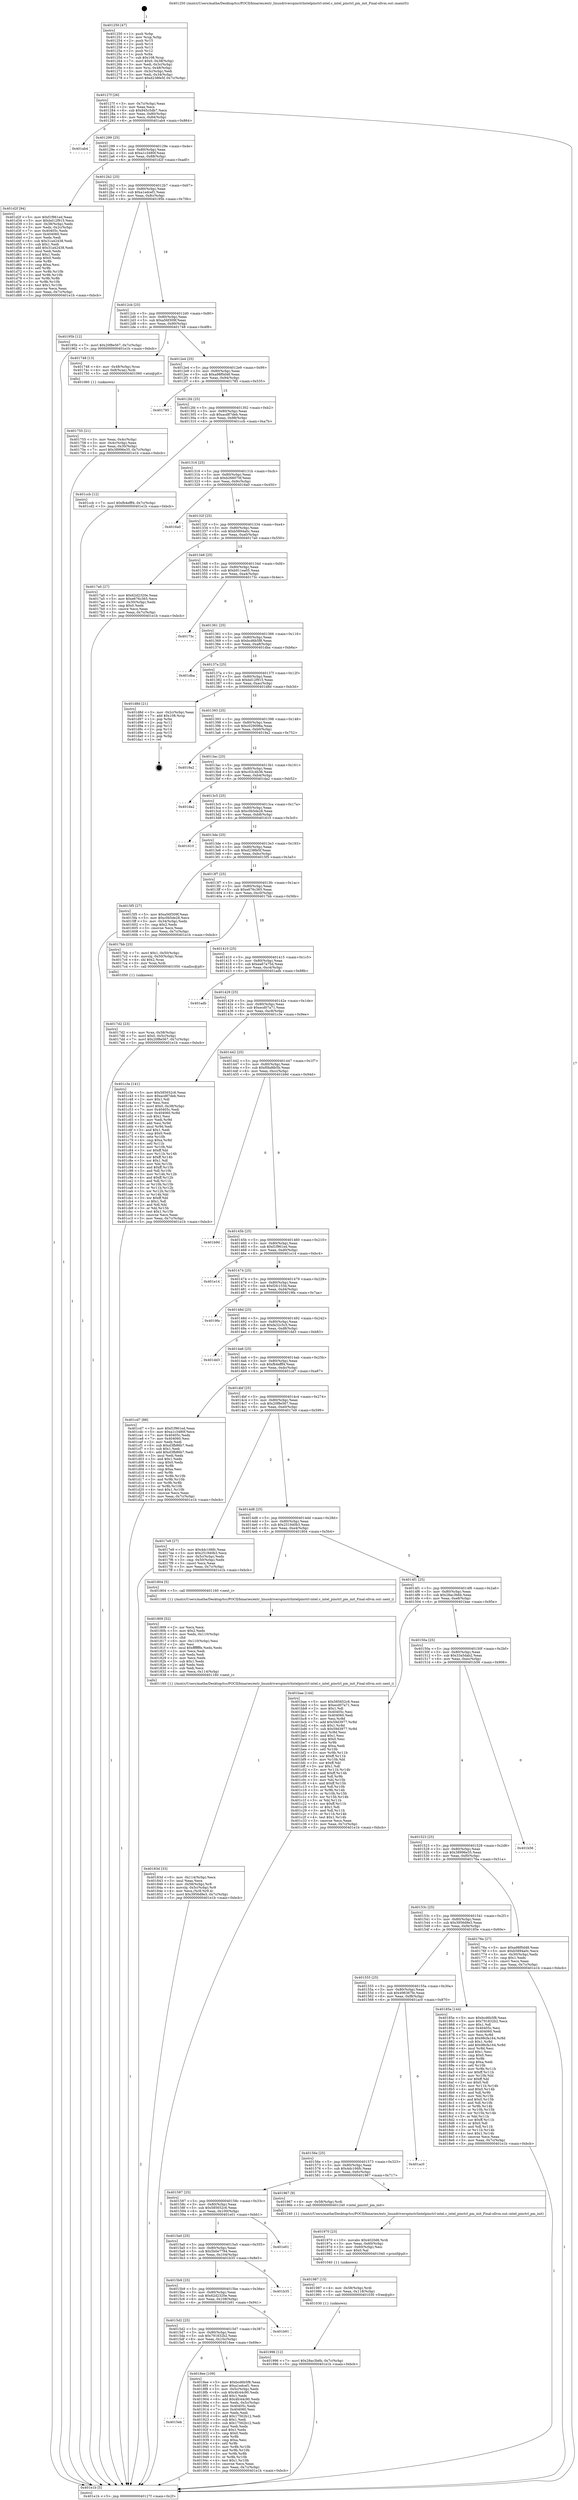digraph "0x401250" {
  label = "0x401250 (/mnt/c/Users/mathe/Desktop/tcc/POCII/binaries/extr_linuxdriverspinctrlintelpinctrl-intel.c_intel_pinctrl_pm_init_Final-ollvm.out::main(0))"
  labelloc = "t"
  node[shape=record]

  Entry [label="",width=0.3,height=0.3,shape=circle,fillcolor=black,style=filled]
  "0x40127f" [label="{
     0x40127f [26]\l
     | [instrs]\l
     &nbsp;&nbsp;0x40127f \<+3\>: mov -0x7c(%rbp),%eax\l
     &nbsp;&nbsp;0x401282 \<+2\>: mov %eax,%ecx\l
     &nbsp;&nbsp;0x401284 \<+6\>: sub $0x945c5db7,%ecx\l
     &nbsp;&nbsp;0x40128a \<+3\>: mov %eax,-0x80(%rbp)\l
     &nbsp;&nbsp;0x40128d \<+6\>: mov %ecx,-0x84(%rbp)\l
     &nbsp;&nbsp;0x401293 \<+6\>: je 0000000000401ab4 \<main+0x864\>\l
  }"]
  "0x401ab4" [label="{
     0x401ab4\l
  }", style=dashed]
  "0x401299" [label="{
     0x401299 [25]\l
     | [instrs]\l
     &nbsp;&nbsp;0x401299 \<+5\>: jmp 000000000040129e \<main+0x4e\>\l
     &nbsp;&nbsp;0x40129e \<+3\>: mov -0x80(%rbp),%eax\l
     &nbsp;&nbsp;0x4012a1 \<+5\>: sub $0xa1c3480f,%eax\l
     &nbsp;&nbsp;0x4012a6 \<+6\>: mov %eax,-0x88(%rbp)\l
     &nbsp;&nbsp;0x4012ac \<+6\>: je 0000000000401d2f \<main+0xadf\>\l
  }"]
  Exit [label="",width=0.3,height=0.3,shape=circle,fillcolor=black,style=filled,peripheries=2]
  "0x401d2f" [label="{
     0x401d2f [94]\l
     | [instrs]\l
     &nbsp;&nbsp;0x401d2f \<+5\>: mov $0xf1f961ed,%eax\l
     &nbsp;&nbsp;0x401d34 \<+5\>: mov $0xbd12f915,%ecx\l
     &nbsp;&nbsp;0x401d39 \<+3\>: mov -0x38(%rbp),%edx\l
     &nbsp;&nbsp;0x401d3c \<+3\>: mov %edx,-0x2c(%rbp)\l
     &nbsp;&nbsp;0x401d3f \<+7\>: mov 0x40405c,%edx\l
     &nbsp;&nbsp;0x401d46 \<+7\>: mov 0x404060,%esi\l
     &nbsp;&nbsp;0x401d4d \<+2\>: mov %edx,%edi\l
     &nbsp;&nbsp;0x401d4f \<+6\>: sub $0x31a42438,%edi\l
     &nbsp;&nbsp;0x401d55 \<+3\>: sub $0x1,%edi\l
     &nbsp;&nbsp;0x401d58 \<+6\>: add $0x31a42438,%edi\l
     &nbsp;&nbsp;0x401d5e \<+3\>: imul %edi,%edx\l
     &nbsp;&nbsp;0x401d61 \<+3\>: and $0x1,%edx\l
     &nbsp;&nbsp;0x401d64 \<+3\>: cmp $0x0,%edx\l
     &nbsp;&nbsp;0x401d67 \<+4\>: sete %r8b\l
     &nbsp;&nbsp;0x401d6b \<+3\>: cmp $0xa,%esi\l
     &nbsp;&nbsp;0x401d6e \<+4\>: setl %r9b\l
     &nbsp;&nbsp;0x401d72 \<+3\>: mov %r8b,%r10b\l
     &nbsp;&nbsp;0x401d75 \<+3\>: and %r9b,%r10b\l
     &nbsp;&nbsp;0x401d78 \<+3\>: xor %r9b,%r8b\l
     &nbsp;&nbsp;0x401d7b \<+3\>: or %r8b,%r10b\l
     &nbsp;&nbsp;0x401d7e \<+4\>: test $0x1,%r10b\l
     &nbsp;&nbsp;0x401d82 \<+3\>: cmovne %ecx,%eax\l
     &nbsp;&nbsp;0x401d85 \<+3\>: mov %eax,-0x7c(%rbp)\l
     &nbsp;&nbsp;0x401d88 \<+5\>: jmp 0000000000401e1b \<main+0xbcb\>\l
  }"]
  "0x4012b2" [label="{
     0x4012b2 [25]\l
     | [instrs]\l
     &nbsp;&nbsp;0x4012b2 \<+5\>: jmp 00000000004012b7 \<main+0x67\>\l
     &nbsp;&nbsp;0x4012b7 \<+3\>: mov -0x80(%rbp),%eax\l
     &nbsp;&nbsp;0x4012ba \<+5\>: sub $0xa1edcef1,%eax\l
     &nbsp;&nbsp;0x4012bf \<+6\>: mov %eax,-0x8c(%rbp)\l
     &nbsp;&nbsp;0x4012c5 \<+6\>: je 000000000040195b \<main+0x70b\>\l
  }"]
  "0x401996" [label="{
     0x401996 [12]\l
     | [instrs]\l
     &nbsp;&nbsp;0x401996 \<+7\>: movl $0x28ac3b6b,-0x7c(%rbp)\l
     &nbsp;&nbsp;0x40199d \<+5\>: jmp 0000000000401e1b \<main+0xbcb\>\l
  }"]
  "0x40195b" [label="{
     0x40195b [12]\l
     | [instrs]\l
     &nbsp;&nbsp;0x40195b \<+7\>: movl $0x20f8e567,-0x7c(%rbp)\l
     &nbsp;&nbsp;0x401962 \<+5\>: jmp 0000000000401e1b \<main+0xbcb\>\l
  }"]
  "0x4012cb" [label="{
     0x4012cb [25]\l
     | [instrs]\l
     &nbsp;&nbsp;0x4012cb \<+5\>: jmp 00000000004012d0 \<main+0x80\>\l
     &nbsp;&nbsp;0x4012d0 \<+3\>: mov -0x80(%rbp),%eax\l
     &nbsp;&nbsp;0x4012d3 \<+5\>: sub $0xa56f309f,%eax\l
     &nbsp;&nbsp;0x4012d8 \<+6\>: mov %eax,-0x90(%rbp)\l
     &nbsp;&nbsp;0x4012de \<+6\>: je 0000000000401748 \<main+0x4f8\>\l
  }"]
  "0x401987" [label="{
     0x401987 [15]\l
     | [instrs]\l
     &nbsp;&nbsp;0x401987 \<+4\>: mov -0x58(%rbp),%rdi\l
     &nbsp;&nbsp;0x40198b \<+6\>: mov %eax,-0x118(%rbp)\l
     &nbsp;&nbsp;0x401991 \<+5\>: call 0000000000401030 \<free@plt\>\l
     | [calls]\l
     &nbsp;&nbsp;0x401030 \{1\} (unknown)\l
  }"]
  "0x401748" [label="{
     0x401748 [13]\l
     | [instrs]\l
     &nbsp;&nbsp;0x401748 \<+4\>: mov -0x48(%rbp),%rax\l
     &nbsp;&nbsp;0x40174c \<+4\>: mov 0x8(%rax),%rdi\l
     &nbsp;&nbsp;0x401750 \<+5\>: call 0000000000401060 \<atoi@plt\>\l
     | [calls]\l
     &nbsp;&nbsp;0x401060 \{1\} (unknown)\l
  }"]
  "0x4012e4" [label="{
     0x4012e4 [25]\l
     | [instrs]\l
     &nbsp;&nbsp;0x4012e4 \<+5\>: jmp 00000000004012e9 \<main+0x99\>\l
     &nbsp;&nbsp;0x4012e9 \<+3\>: mov -0x80(%rbp),%eax\l
     &nbsp;&nbsp;0x4012ec \<+5\>: sub $0xa98f0d48,%eax\l
     &nbsp;&nbsp;0x4012f1 \<+6\>: mov %eax,-0x94(%rbp)\l
     &nbsp;&nbsp;0x4012f7 \<+6\>: je 0000000000401785 \<main+0x535\>\l
  }"]
  "0x401970" [label="{
     0x401970 [23]\l
     | [instrs]\l
     &nbsp;&nbsp;0x401970 \<+10\>: movabs $0x4020d6,%rdi\l
     &nbsp;&nbsp;0x40197a \<+3\>: mov %eax,-0x60(%rbp)\l
     &nbsp;&nbsp;0x40197d \<+3\>: mov -0x60(%rbp),%esi\l
     &nbsp;&nbsp;0x401980 \<+2\>: mov $0x0,%al\l
     &nbsp;&nbsp;0x401982 \<+5\>: call 0000000000401040 \<printf@plt\>\l
     | [calls]\l
     &nbsp;&nbsp;0x401040 \{1\} (unknown)\l
  }"]
  "0x401785" [label="{
     0x401785\l
  }", style=dashed]
  "0x4012fd" [label="{
     0x4012fd [25]\l
     | [instrs]\l
     &nbsp;&nbsp;0x4012fd \<+5\>: jmp 0000000000401302 \<main+0xb2\>\l
     &nbsp;&nbsp;0x401302 \<+3\>: mov -0x80(%rbp),%eax\l
     &nbsp;&nbsp;0x401305 \<+5\>: sub $0xacd87deb,%eax\l
     &nbsp;&nbsp;0x40130a \<+6\>: mov %eax,-0x98(%rbp)\l
     &nbsp;&nbsp;0x401310 \<+6\>: je 0000000000401ccb \<main+0xa7b\>\l
  }"]
  "0x4015eb" [label="{
     0x4015eb\l
  }", style=dashed]
  "0x401ccb" [label="{
     0x401ccb [12]\l
     | [instrs]\l
     &nbsp;&nbsp;0x401ccb \<+7\>: movl $0xfb4efff4,-0x7c(%rbp)\l
     &nbsp;&nbsp;0x401cd2 \<+5\>: jmp 0000000000401e1b \<main+0xbcb\>\l
  }"]
  "0x401316" [label="{
     0x401316 [25]\l
     | [instrs]\l
     &nbsp;&nbsp;0x401316 \<+5\>: jmp 000000000040131b \<main+0xcb\>\l
     &nbsp;&nbsp;0x40131b \<+3\>: mov -0x80(%rbp),%eax\l
     &nbsp;&nbsp;0x40131e \<+5\>: sub $0xb266070f,%eax\l
     &nbsp;&nbsp;0x401323 \<+6\>: mov %eax,-0x9c(%rbp)\l
     &nbsp;&nbsp;0x401329 \<+6\>: je 00000000004016a0 \<main+0x450\>\l
  }"]
  "0x4018ee" [label="{
     0x4018ee [109]\l
     | [instrs]\l
     &nbsp;&nbsp;0x4018ee \<+5\>: mov $0xbcd6b5f8,%eax\l
     &nbsp;&nbsp;0x4018f3 \<+5\>: mov $0xa1edcef1,%ecx\l
     &nbsp;&nbsp;0x4018f8 \<+3\>: mov -0x5c(%rbp),%edx\l
     &nbsp;&nbsp;0x4018fb \<+6\>: sub $0x4fc44c90,%edx\l
     &nbsp;&nbsp;0x401901 \<+3\>: add $0x1,%edx\l
     &nbsp;&nbsp;0x401904 \<+6\>: add $0x4fc44c90,%edx\l
     &nbsp;&nbsp;0x40190a \<+3\>: mov %edx,-0x5c(%rbp)\l
     &nbsp;&nbsp;0x40190d \<+7\>: mov 0x40405c,%edx\l
     &nbsp;&nbsp;0x401914 \<+7\>: mov 0x404060,%esi\l
     &nbsp;&nbsp;0x40191b \<+2\>: mov %edx,%edi\l
     &nbsp;&nbsp;0x40191d \<+6\>: add $0x17562b12,%edi\l
     &nbsp;&nbsp;0x401923 \<+3\>: sub $0x1,%edi\l
     &nbsp;&nbsp;0x401926 \<+6\>: sub $0x17562b12,%edi\l
     &nbsp;&nbsp;0x40192c \<+3\>: imul %edi,%edx\l
     &nbsp;&nbsp;0x40192f \<+3\>: and $0x1,%edx\l
     &nbsp;&nbsp;0x401932 \<+3\>: cmp $0x0,%edx\l
     &nbsp;&nbsp;0x401935 \<+4\>: sete %r8b\l
     &nbsp;&nbsp;0x401939 \<+3\>: cmp $0xa,%esi\l
     &nbsp;&nbsp;0x40193c \<+4\>: setl %r9b\l
     &nbsp;&nbsp;0x401940 \<+3\>: mov %r8b,%r10b\l
     &nbsp;&nbsp;0x401943 \<+3\>: and %r9b,%r10b\l
     &nbsp;&nbsp;0x401946 \<+3\>: xor %r9b,%r8b\l
     &nbsp;&nbsp;0x401949 \<+3\>: or %r8b,%r10b\l
     &nbsp;&nbsp;0x40194c \<+4\>: test $0x1,%r10b\l
     &nbsp;&nbsp;0x401950 \<+3\>: cmovne %ecx,%eax\l
     &nbsp;&nbsp;0x401953 \<+3\>: mov %eax,-0x7c(%rbp)\l
     &nbsp;&nbsp;0x401956 \<+5\>: jmp 0000000000401e1b \<main+0xbcb\>\l
  }"]
  "0x4016a0" [label="{
     0x4016a0\l
  }", style=dashed]
  "0x40132f" [label="{
     0x40132f [25]\l
     | [instrs]\l
     &nbsp;&nbsp;0x40132f \<+5\>: jmp 0000000000401334 \<main+0xe4\>\l
     &nbsp;&nbsp;0x401334 \<+3\>: mov -0x80(%rbp),%eax\l
     &nbsp;&nbsp;0x401337 \<+5\>: sub $0xb5894a0c,%eax\l
     &nbsp;&nbsp;0x40133c \<+6\>: mov %eax,-0xa0(%rbp)\l
     &nbsp;&nbsp;0x401342 \<+6\>: je 00000000004017a0 \<main+0x550\>\l
  }"]
  "0x4015d2" [label="{
     0x4015d2 [25]\l
     | [instrs]\l
     &nbsp;&nbsp;0x4015d2 \<+5\>: jmp 00000000004015d7 \<main+0x387\>\l
     &nbsp;&nbsp;0x4015d7 \<+3\>: mov -0x80(%rbp),%eax\l
     &nbsp;&nbsp;0x4015da \<+5\>: sub $0x791832b2,%eax\l
     &nbsp;&nbsp;0x4015df \<+6\>: mov %eax,-0x10c(%rbp)\l
     &nbsp;&nbsp;0x4015e5 \<+6\>: je 00000000004018ee \<main+0x69e\>\l
  }"]
  "0x4017a0" [label="{
     0x4017a0 [27]\l
     | [instrs]\l
     &nbsp;&nbsp;0x4017a0 \<+5\>: mov $0x62d2320e,%eax\l
     &nbsp;&nbsp;0x4017a5 \<+5\>: mov $0xe676c365,%ecx\l
     &nbsp;&nbsp;0x4017aa \<+3\>: mov -0x30(%rbp),%edx\l
     &nbsp;&nbsp;0x4017ad \<+3\>: cmp $0x0,%edx\l
     &nbsp;&nbsp;0x4017b0 \<+3\>: cmove %ecx,%eax\l
     &nbsp;&nbsp;0x4017b3 \<+3\>: mov %eax,-0x7c(%rbp)\l
     &nbsp;&nbsp;0x4017b6 \<+5\>: jmp 0000000000401e1b \<main+0xbcb\>\l
  }"]
  "0x401348" [label="{
     0x401348 [25]\l
     | [instrs]\l
     &nbsp;&nbsp;0x401348 \<+5\>: jmp 000000000040134d \<main+0xfd\>\l
     &nbsp;&nbsp;0x40134d \<+3\>: mov -0x80(%rbp),%eax\l
     &nbsp;&nbsp;0x401350 \<+5\>: sub $0xb911ea05,%eax\l
     &nbsp;&nbsp;0x401355 \<+6\>: mov %eax,-0xa4(%rbp)\l
     &nbsp;&nbsp;0x40135b \<+6\>: je 000000000040173c \<main+0x4ec\>\l
  }"]
  "0x401b91" [label="{
     0x401b91\l
  }", style=dashed]
  "0x40173c" [label="{
     0x40173c\l
  }", style=dashed]
  "0x401361" [label="{
     0x401361 [25]\l
     | [instrs]\l
     &nbsp;&nbsp;0x401361 \<+5\>: jmp 0000000000401366 \<main+0x116\>\l
     &nbsp;&nbsp;0x401366 \<+3\>: mov -0x80(%rbp),%eax\l
     &nbsp;&nbsp;0x401369 \<+5\>: sub $0xbcd6b5f8,%eax\l
     &nbsp;&nbsp;0x40136e \<+6\>: mov %eax,-0xa8(%rbp)\l
     &nbsp;&nbsp;0x401374 \<+6\>: je 0000000000401dba \<main+0xb6a\>\l
  }"]
  "0x4015b9" [label="{
     0x4015b9 [25]\l
     | [instrs]\l
     &nbsp;&nbsp;0x4015b9 \<+5\>: jmp 00000000004015be \<main+0x36e\>\l
     &nbsp;&nbsp;0x4015be \<+3\>: mov -0x80(%rbp),%eax\l
     &nbsp;&nbsp;0x4015c1 \<+5\>: sub $0x62d2320e,%eax\l
     &nbsp;&nbsp;0x4015c6 \<+6\>: mov %eax,-0x108(%rbp)\l
     &nbsp;&nbsp;0x4015cc \<+6\>: je 0000000000401b91 \<main+0x941\>\l
  }"]
  "0x401dba" [label="{
     0x401dba\l
  }", style=dashed]
  "0x40137a" [label="{
     0x40137a [25]\l
     | [instrs]\l
     &nbsp;&nbsp;0x40137a \<+5\>: jmp 000000000040137f \<main+0x12f\>\l
     &nbsp;&nbsp;0x40137f \<+3\>: mov -0x80(%rbp),%eax\l
     &nbsp;&nbsp;0x401382 \<+5\>: sub $0xbd12f915,%eax\l
     &nbsp;&nbsp;0x401387 \<+6\>: mov %eax,-0xac(%rbp)\l
     &nbsp;&nbsp;0x40138d \<+6\>: je 0000000000401d8d \<main+0xb3d\>\l
  }"]
  "0x401b35" [label="{
     0x401b35\l
  }", style=dashed]
  "0x401d8d" [label="{
     0x401d8d [21]\l
     | [instrs]\l
     &nbsp;&nbsp;0x401d8d \<+3\>: mov -0x2c(%rbp),%eax\l
     &nbsp;&nbsp;0x401d90 \<+7\>: add $0x108,%rsp\l
     &nbsp;&nbsp;0x401d97 \<+1\>: pop %rbx\l
     &nbsp;&nbsp;0x401d98 \<+2\>: pop %r12\l
     &nbsp;&nbsp;0x401d9a \<+2\>: pop %r13\l
     &nbsp;&nbsp;0x401d9c \<+2\>: pop %r14\l
     &nbsp;&nbsp;0x401d9e \<+2\>: pop %r15\l
     &nbsp;&nbsp;0x401da0 \<+1\>: pop %rbp\l
     &nbsp;&nbsp;0x401da1 \<+1\>: ret\l
  }"]
  "0x401393" [label="{
     0x401393 [25]\l
     | [instrs]\l
     &nbsp;&nbsp;0x401393 \<+5\>: jmp 0000000000401398 \<main+0x148\>\l
     &nbsp;&nbsp;0x401398 \<+3\>: mov -0x80(%rbp),%eax\l
     &nbsp;&nbsp;0x40139b \<+5\>: sub $0xc029096a,%eax\l
     &nbsp;&nbsp;0x4013a0 \<+6\>: mov %eax,-0xb0(%rbp)\l
     &nbsp;&nbsp;0x4013a6 \<+6\>: je 00000000004019a2 \<main+0x752\>\l
  }"]
  "0x4015a0" [label="{
     0x4015a0 [25]\l
     | [instrs]\l
     &nbsp;&nbsp;0x4015a0 \<+5\>: jmp 00000000004015a5 \<main+0x355\>\l
     &nbsp;&nbsp;0x4015a5 \<+3\>: mov -0x80(%rbp),%eax\l
     &nbsp;&nbsp;0x4015a8 \<+5\>: sub $0x5b0e7794,%eax\l
     &nbsp;&nbsp;0x4015ad \<+6\>: mov %eax,-0x104(%rbp)\l
     &nbsp;&nbsp;0x4015b3 \<+6\>: je 0000000000401b35 \<main+0x8e5\>\l
  }"]
  "0x4019a2" [label="{
     0x4019a2\l
  }", style=dashed]
  "0x4013ac" [label="{
     0x4013ac [25]\l
     | [instrs]\l
     &nbsp;&nbsp;0x4013ac \<+5\>: jmp 00000000004013b1 \<main+0x161\>\l
     &nbsp;&nbsp;0x4013b1 \<+3\>: mov -0x80(%rbp),%eax\l
     &nbsp;&nbsp;0x4013b4 \<+5\>: sub $0xc03c4b36,%eax\l
     &nbsp;&nbsp;0x4013b9 \<+6\>: mov %eax,-0xb4(%rbp)\l
     &nbsp;&nbsp;0x4013bf \<+6\>: je 0000000000401da2 \<main+0xb52\>\l
  }"]
  "0x401e01" [label="{
     0x401e01\l
  }", style=dashed]
  "0x401da2" [label="{
     0x401da2\l
  }", style=dashed]
  "0x4013c5" [label="{
     0x4013c5 [25]\l
     | [instrs]\l
     &nbsp;&nbsp;0x4013c5 \<+5\>: jmp 00000000004013ca \<main+0x17a\>\l
     &nbsp;&nbsp;0x4013ca \<+3\>: mov -0x80(%rbp),%eax\l
     &nbsp;&nbsp;0x4013cd \<+5\>: sub $0xc0b5de28,%eax\l
     &nbsp;&nbsp;0x4013d2 \<+6\>: mov %eax,-0xb8(%rbp)\l
     &nbsp;&nbsp;0x4013d8 \<+6\>: je 0000000000401610 \<main+0x3c0\>\l
  }"]
  "0x401587" [label="{
     0x401587 [25]\l
     | [instrs]\l
     &nbsp;&nbsp;0x401587 \<+5\>: jmp 000000000040158c \<main+0x33c\>\l
     &nbsp;&nbsp;0x40158c \<+3\>: mov -0x80(%rbp),%eax\l
     &nbsp;&nbsp;0x40158f \<+5\>: sub $0x585652c6,%eax\l
     &nbsp;&nbsp;0x401594 \<+6\>: mov %eax,-0x100(%rbp)\l
     &nbsp;&nbsp;0x40159a \<+6\>: je 0000000000401e01 \<main+0xbb1\>\l
  }"]
  "0x401610" [label="{
     0x401610\l
  }", style=dashed]
  "0x4013de" [label="{
     0x4013de [25]\l
     | [instrs]\l
     &nbsp;&nbsp;0x4013de \<+5\>: jmp 00000000004013e3 \<main+0x193\>\l
     &nbsp;&nbsp;0x4013e3 \<+3\>: mov -0x80(%rbp),%eax\l
     &nbsp;&nbsp;0x4013e6 \<+5\>: sub $0xd238fe5f,%eax\l
     &nbsp;&nbsp;0x4013eb \<+6\>: mov %eax,-0xbc(%rbp)\l
     &nbsp;&nbsp;0x4013f1 \<+6\>: je 00000000004015f5 \<main+0x3a5\>\l
  }"]
  "0x401967" [label="{
     0x401967 [9]\l
     | [instrs]\l
     &nbsp;&nbsp;0x401967 \<+4\>: mov -0x58(%rbp),%rdi\l
     &nbsp;&nbsp;0x40196b \<+5\>: call 0000000000401240 \<intel_pinctrl_pm_init\>\l
     | [calls]\l
     &nbsp;&nbsp;0x401240 \{1\} (/mnt/c/Users/mathe/Desktop/tcc/POCII/binaries/extr_linuxdriverspinctrlintelpinctrl-intel.c_intel_pinctrl_pm_init_Final-ollvm.out::intel_pinctrl_pm_init)\l
  }"]
  "0x4015f5" [label="{
     0x4015f5 [27]\l
     | [instrs]\l
     &nbsp;&nbsp;0x4015f5 \<+5\>: mov $0xa56f309f,%eax\l
     &nbsp;&nbsp;0x4015fa \<+5\>: mov $0xc0b5de28,%ecx\l
     &nbsp;&nbsp;0x4015ff \<+3\>: mov -0x34(%rbp),%edx\l
     &nbsp;&nbsp;0x401602 \<+3\>: cmp $0x2,%edx\l
     &nbsp;&nbsp;0x401605 \<+3\>: cmovne %ecx,%eax\l
     &nbsp;&nbsp;0x401608 \<+3\>: mov %eax,-0x7c(%rbp)\l
     &nbsp;&nbsp;0x40160b \<+5\>: jmp 0000000000401e1b \<main+0xbcb\>\l
  }"]
  "0x4013f7" [label="{
     0x4013f7 [25]\l
     | [instrs]\l
     &nbsp;&nbsp;0x4013f7 \<+5\>: jmp 00000000004013fc \<main+0x1ac\>\l
     &nbsp;&nbsp;0x4013fc \<+3\>: mov -0x80(%rbp),%eax\l
     &nbsp;&nbsp;0x4013ff \<+5\>: sub $0xe676c365,%eax\l
     &nbsp;&nbsp;0x401404 \<+6\>: mov %eax,-0xc0(%rbp)\l
     &nbsp;&nbsp;0x40140a \<+6\>: je 00000000004017bb \<main+0x56b\>\l
  }"]
  "0x401e1b" [label="{
     0x401e1b [5]\l
     | [instrs]\l
     &nbsp;&nbsp;0x401e1b \<+5\>: jmp 000000000040127f \<main+0x2f\>\l
  }"]
  "0x401250" [label="{
     0x401250 [47]\l
     | [instrs]\l
     &nbsp;&nbsp;0x401250 \<+1\>: push %rbp\l
     &nbsp;&nbsp;0x401251 \<+3\>: mov %rsp,%rbp\l
     &nbsp;&nbsp;0x401254 \<+2\>: push %r15\l
     &nbsp;&nbsp;0x401256 \<+2\>: push %r14\l
     &nbsp;&nbsp;0x401258 \<+2\>: push %r13\l
     &nbsp;&nbsp;0x40125a \<+2\>: push %r12\l
     &nbsp;&nbsp;0x40125c \<+1\>: push %rbx\l
     &nbsp;&nbsp;0x40125d \<+7\>: sub $0x108,%rsp\l
     &nbsp;&nbsp;0x401264 \<+7\>: movl $0x0,-0x38(%rbp)\l
     &nbsp;&nbsp;0x40126b \<+3\>: mov %edi,-0x3c(%rbp)\l
     &nbsp;&nbsp;0x40126e \<+4\>: mov %rsi,-0x48(%rbp)\l
     &nbsp;&nbsp;0x401272 \<+3\>: mov -0x3c(%rbp),%edi\l
     &nbsp;&nbsp;0x401275 \<+3\>: mov %edi,-0x34(%rbp)\l
     &nbsp;&nbsp;0x401278 \<+7\>: movl $0xd238fe5f,-0x7c(%rbp)\l
  }"]
  "0x401755" [label="{
     0x401755 [21]\l
     | [instrs]\l
     &nbsp;&nbsp;0x401755 \<+3\>: mov %eax,-0x4c(%rbp)\l
     &nbsp;&nbsp;0x401758 \<+3\>: mov -0x4c(%rbp),%eax\l
     &nbsp;&nbsp;0x40175b \<+3\>: mov %eax,-0x30(%rbp)\l
     &nbsp;&nbsp;0x40175e \<+7\>: movl $0x38996e35,-0x7c(%rbp)\l
     &nbsp;&nbsp;0x401765 \<+5\>: jmp 0000000000401e1b \<main+0xbcb\>\l
  }"]
  "0x40156e" [label="{
     0x40156e [25]\l
     | [instrs]\l
     &nbsp;&nbsp;0x40156e \<+5\>: jmp 0000000000401573 \<main+0x323\>\l
     &nbsp;&nbsp;0x401573 \<+3\>: mov -0x80(%rbp),%eax\l
     &nbsp;&nbsp;0x401576 \<+5\>: sub $0x4dc166fc,%eax\l
     &nbsp;&nbsp;0x40157b \<+6\>: mov %eax,-0xfc(%rbp)\l
     &nbsp;&nbsp;0x401581 \<+6\>: je 0000000000401967 \<main+0x717\>\l
  }"]
  "0x4017bb" [label="{
     0x4017bb [23]\l
     | [instrs]\l
     &nbsp;&nbsp;0x4017bb \<+7\>: movl $0x1,-0x50(%rbp)\l
     &nbsp;&nbsp;0x4017c2 \<+4\>: movslq -0x50(%rbp),%rax\l
     &nbsp;&nbsp;0x4017c6 \<+4\>: shl $0x2,%rax\l
     &nbsp;&nbsp;0x4017ca \<+3\>: mov %rax,%rdi\l
     &nbsp;&nbsp;0x4017cd \<+5\>: call 0000000000401050 \<malloc@plt\>\l
     | [calls]\l
     &nbsp;&nbsp;0x401050 \{1\} (unknown)\l
  }"]
  "0x401410" [label="{
     0x401410 [25]\l
     | [instrs]\l
     &nbsp;&nbsp;0x401410 \<+5\>: jmp 0000000000401415 \<main+0x1c5\>\l
     &nbsp;&nbsp;0x401415 \<+3\>: mov -0x80(%rbp),%eax\l
     &nbsp;&nbsp;0x401418 \<+5\>: sub $0xea67a75d,%eax\l
     &nbsp;&nbsp;0x40141d \<+6\>: mov %eax,-0xc4(%rbp)\l
     &nbsp;&nbsp;0x401423 \<+6\>: je 0000000000401adb \<main+0x88b\>\l
  }"]
  "0x401ac0" [label="{
     0x401ac0\l
  }", style=dashed]
  "0x401adb" [label="{
     0x401adb\l
  }", style=dashed]
  "0x401429" [label="{
     0x401429 [25]\l
     | [instrs]\l
     &nbsp;&nbsp;0x401429 \<+5\>: jmp 000000000040142e \<main+0x1de\>\l
     &nbsp;&nbsp;0x40142e \<+3\>: mov -0x80(%rbp),%eax\l
     &nbsp;&nbsp;0x401431 \<+5\>: sub $0xecd07a71,%eax\l
     &nbsp;&nbsp;0x401436 \<+6\>: mov %eax,-0xc8(%rbp)\l
     &nbsp;&nbsp;0x40143c \<+6\>: je 0000000000401c3e \<main+0x9ee\>\l
  }"]
  "0x401555" [label="{
     0x401555 [25]\l
     | [instrs]\l
     &nbsp;&nbsp;0x401555 \<+5\>: jmp 000000000040155a \<main+0x30a\>\l
     &nbsp;&nbsp;0x40155a \<+3\>: mov -0x80(%rbp),%eax\l
     &nbsp;&nbsp;0x40155d \<+5\>: sub $0x496367fe,%eax\l
     &nbsp;&nbsp;0x401562 \<+6\>: mov %eax,-0xf8(%rbp)\l
     &nbsp;&nbsp;0x401568 \<+6\>: je 0000000000401ac0 \<main+0x870\>\l
  }"]
  "0x401c3e" [label="{
     0x401c3e [141]\l
     | [instrs]\l
     &nbsp;&nbsp;0x401c3e \<+5\>: mov $0x585652c6,%eax\l
     &nbsp;&nbsp;0x401c43 \<+5\>: mov $0xacd87deb,%ecx\l
     &nbsp;&nbsp;0x401c48 \<+2\>: mov $0x1,%dl\l
     &nbsp;&nbsp;0x401c4a \<+2\>: xor %esi,%esi\l
     &nbsp;&nbsp;0x401c4c \<+7\>: movl $0x0,-0x38(%rbp)\l
     &nbsp;&nbsp;0x401c53 \<+7\>: mov 0x40405c,%edi\l
     &nbsp;&nbsp;0x401c5a \<+8\>: mov 0x404060,%r8d\l
     &nbsp;&nbsp;0x401c62 \<+3\>: sub $0x1,%esi\l
     &nbsp;&nbsp;0x401c65 \<+3\>: mov %edi,%r9d\l
     &nbsp;&nbsp;0x401c68 \<+3\>: add %esi,%r9d\l
     &nbsp;&nbsp;0x401c6b \<+4\>: imul %r9d,%edi\l
     &nbsp;&nbsp;0x401c6f \<+3\>: and $0x1,%edi\l
     &nbsp;&nbsp;0x401c72 \<+3\>: cmp $0x0,%edi\l
     &nbsp;&nbsp;0x401c75 \<+4\>: sete %r10b\l
     &nbsp;&nbsp;0x401c79 \<+4\>: cmp $0xa,%r8d\l
     &nbsp;&nbsp;0x401c7d \<+4\>: setl %r11b\l
     &nbsp;&nbsp;0x401c81 \<+3\>: mov %r10b,%bl\l
     &nbsp;&nbsp;0x401c84 \<+3\>: xor $0xff,%bl\l
     &nbsp;&nbsp;0x401c87 \<+3\>: mov %r11b,%r14b\l
     &nbsp;&nbsp;0x401c8a \<+4\>: xor $0xff,%r14b\l
     &nbsp;&nbsp;0x401c8e \<+3\>: xor $0x1,%dl\l
     &nbsp;&nbsp;0x401c91 \<+3\>: mov %bl,%r15b\l
     &nbsp;&nbsp;0x401c94 \<+4\>: and $0xff,%r15b\l
     &nbsp;&nbsp;0x401c98 \<+3\>: and %dl,%r10b\l
     &nbsp;&nbsp;0x401c9b \<+3\>: mov %r14b,%r12b\l
     &nbsp;&nbsp;0x401c9e \<+4\>: and $0xff,%r12b\l
     &nbsp;&nbsp;0x401ca2 \<+3\>: and %dl,%r11b\l
     &nbsp;&nbsp;0x401ca5 \<+3\>: or %r10b,%r15b\l
     &nbsp;&nbsp;0x401ca8 \<+3\>: or %r11b,%r12b\l
     &nbsp;&nbsp;0x401cab \<+3\>: xor %r12b,%r15b\l
     &nbsp;&nbsp;0x401cae \<+3\>: or %r14b,%bl\l
     &nbsp;&nbsp;0x401cb1 \<+3\>: xor $0xff,%bl\l
     &nbsp;&nbsp;0x401cb4 \<+3\>: or $0x1,%dl\l
     &nbsp;&nbsp;0x401cb7 \<+2\>: and %dl,%bl\l
     &nbsp;&nbsp;0x401cb9 \<+3\>: or %bl,%r15b\l
     &nbsp;&nbsp;0x401cbc \<+4\>: test $0x1,%r15b\l
     &nbsp;&nbsp;0x401cc0 \<+3\>: cmovne %ecx,%eax\l
     &nbsp;&nbsp;0x401cc3 \<+3\>: mov %eax,-0x7c(%rbp)\l
     &nbsp;&nbsp;0x401cc6 \<+5\>: jmp 0000000000401e1b \<main+0xbcb\>\l
  }"]
  "0x401442" [label="{
     0x401442 [25]\l
     | [instrs]\l
     &nbsp;&nbsp;0x401442 \<+5\>: jmp 0000000000401447 \<main+0x1f7\>\l
     &nbsp;&nbsp;0x401447 \<+3\>: mov -0x80(%rbp),%eax\l
     &nbsp;&nbsp;0x40144a \<+5\>: sub $0xf0bd6b5b,%eax\l
     &nbsp;&nbsp;0x40144f \<+6\>: mov %eax,-0xcc(%rbp)\l
     &nbsp;&nbsp;0x401455 \<+6\>: je 0000000000401b9d \<main+0x94d\>\l
  }"]
  "0x40185e" [label="{
     0x40185e [144]\l
     | [instrs]\l
     &nbsp;&nbsp;0x40185e \<+5\>: mov $0xbcd6b5f8,%eax\l
     &nbsp;&nbsp;0x401863 \<+5\>: mov $0x791832b2,%ecx\l
     &nbsp;&nbsp;0x401868 \<+2\>: mov $0x1,%dl\l
     &nbsp;&nbsp;0x40186a \<+7\>: mov 0x40405c,%esi\l
     &nbsp;&nbsp;0x401871 \<+7\>: mov 0x404060,%edi\l
     &nbsp;&nbsp;0x401878 \<+3\>: mov %esi,%r8d\l
     &nbsp;&nbsp;0x40187b \<+7\>: sub $0x98cfa164,%r8d\l
     &nbsp;&nbsp;0x401882 \<+4\>: sub $0x1,%r8d\l
     &nbsp;&nbsp;0x401886 \<+7\>: add $0x98cfa164,%r8d\l
     &nbsp;&nbsp;0x40188d \<+4\>: imul %r8d,%esi\l
     &nbsp;&nbsp;0x401891 \<+3\>: and $0x1,%esi\l
     &nbsp;&nbsp;0x401894 \<+3\>: cmp $0x0,%esi\l
     &nbsp;&nbsp;0x401897 \<+4\>: sete %r9b\l
     &nbsp;&nbsp;0x40189b \<+3\>: cmp $0xa,%edi\l
     &nbsp;&nbsp;0x40189e \<+4\>: setl %r10b\l
     &nbsp;&nbsp;0x4018a2 \<+3\>: mov %r9b,%r11b\l
     &nbsp;&nbsp;0x4018a5 \<+4\>: xor $0xff,%r11b\l
     &nbsp;&nbsp;0x4018a9 \<+3\>: mov %r10b,%bl\l
     &nbsp;&nbsp;0x4018ac \<+3\>: xor $0xff,%bl\l
     &nbsp;&nbsp;0x4018af \<+3\>: xor $0x0,%dl\l
     &nbsp;&nbsp;0x4018b2 \<+3\>: mov %r11b,%r14b\l
     &nbsp;&nbsp;0x4018b5 \<+4\>: and $0x0,%r14b\l
     &nbsp;&nbsp;0x4018b9 \<+3\>: and %dl,%r9b\l
     &nbsp;&nbsp;0x4018bc \<+3\>: mov %bl,%r15b\l
     &nbsp;&nbsp;0x4018bf \<+4\>: and $0x0,%r15b\l
     &nbsp;&nbsp;0x4018c3 \<+3\>: and %dl,%r10b\l
     &nbsp;&nbsp;0x4018c6 \<+3\>: or %r9b,%r14b\l
     &nbsp;&nbsp;0x4018c9 \<+3\>: or %r10b,%r15b\l
     &nbsp;&nbsp;0x4018cc \<+3\>: xor %r15b,%r14b\l
     &nbsp;&nbsp;0x4018cf \<+3\>: or %bl,%r11b\l
     &nbsp;&nbsp;0x4018d2 \<+4\>: xor $0xff,%r11b\l
     &nbsp;&nbsp;0x4018d6 \<+3\>: or $0x0,%dl\l
     &nbsp;&nbsp;0x4018d9 \<+3\>: and %dl,%r11b\l
     &nbsp;&nbsp;0x4018dc \<+3\>: or %r11b,%r14b\l
     &nbsp;&nbsp;0x4018df \<+4\>: test $0x1,%r14b\l
     &nbsp;&nbsp;0x4018e3 \<+3\>: cmovne %ecx,%eax\l
     &nbsp;&nbsp;0x4018e6 \<+3\>: mov %eax,-0x7c(%rbp)\l
     &nbsp;&nbsp;0x4018e9 \<+5\>: jmp 0000000000401e1b \<main+0xbcb\>\l
  }"]
  "0x401b9d" [label="{
     0x401b9d\l
  }", style=dashed]
  "0x40145b" [label="{
     0x40145b [25]\l
     | [instrs]\l
     &nbsp;&nbsp;0x40145b \<+5\>: jmp 0000000000401460 \<main+0x210\>\l
     &nbsp;&nbsp;0x401460 \<+3\>: mov -0x80(%rbp),%eax\l
     &nbsp;&nbsp;0x401463 \<+5\>: sub $0xf1f961ed,%eax\l
     &nbsp;&nbsp;0x401468 \<+6\>: mov %eax,-0xd0(%rbp)\l
     &nbsp;&nbsp;0x40146e \<+6\>: je 0000000000401e14 \<main+0xbc4\>\l
  }"]
  "0x40183d" [label="{
     0x40183d [33]\l
     | [instrs]\l
     &nbsp;&nbsp;0x40183d \<+6\>: mov -0x114(%rbp),%ecx\l
     &nbsp;&nbsp;0x401843 \<+3\>: imul %eax,%ecx\l
     &nbsp;&nbsp;0x401846 \<+4\>: mov -0x58(%rbp),%r8\l
     &nbsp;&nbsp;0x40184a \<+4\>: movslq -0x5c(%rbp),%r9\l
     &nbsp;&nbsp;0x40184e \<+4\>: mov %ecx,(%r8,%r9,4)\l
     &nbsp;&nbsp;0x401852 \<+7\>: movl $0x3956d9e3,-0x7c(%rbp)\l
     &nbsp;&nbsp;0x401859 \<+5\>: jmp 0000000000401e1b \<main+0xbcb\>\l
  }"]
  "0x401e14" [label="{
     0x401e14\l
  }", style=dashed]
  "0x401474" [label="{
     0x401474 [25]\l
     | [instrs]\l
     &nbsp;&nbsp;0x401474 \<+5\>: jmp 0000000000401479 \<main+0x229\>\l
     &nbsp;&nbsp;0x401479 \<+3\>: mov -0x80(%rbp),%eax\l
     &nbsp;&nbsp;0x40147c \<+5\>: sub $0xf2fc153d,%eax\l
     &nbsp;&nbsp;0x401481 \<+6\>: mov %eax,-0xd4(%rbp)\l
     &nbsp;&nbsp;0x401487 \<+6\>: je 00000000004019fa \<main+0x7aa\>\l
  }"]
  "0x401809" [label="{
     0x401809 [52]\l
     | [instrs]\l
     &nbsp;&nbsp;0x401809 \<+2\>: xor %ecx,%ecx\l
     &nbsp;&nbsp;0x40180b \<+5\>: mov $0x2,%edx\l
     &nbsp;&nbsp;0x401810 \<+6\>: mov %edx,-0x110(%rbp)\l
     &nbsp;&nbsp;0x401816 \<+1\>: cltd\l
     &nbsp;&nbsp;0x401817 \<+6\>: mov -0x110(%rbp),%esi\l
     &nbsp;&nbsp;0x40181d \<+2\>: idiv %esi\l
     &nbsp;&nbsp;0x40181f \<+6\>: imul $0xfffffffe,%edx,%edx\l
     &nbsp;&nbsp;0x401825 \<+2\>: mov %ecx,%edi\l
     &nbsp;&nbsp;0x401827 \<+2\>: sub %edx,%edi\l
     &nbsp;&nbsp;0x401829 \<+2\>: mov %ecx,%edx\l
     &nbsp;&nbsp;0x40182b \<+3\>: sub $0x1,%edx\l
     &nbsp;&nbsp;0x40182e \<+2\>: add %edx,%edi\l
     &nbsp;&nbsp;0x401830 \<+2\>: sub %edi,%ecx\l
     &nbsp;&nbsp;0x401832 \<+6\>: mov %ecx,-0x114(%rbp)\l
     &nbsp;&nbsp;0x401838 \<+5\>: call 0000000000401160 \<next_i\>\l
     | [calls]\l
     &nbsp;&nbsp;0x401160 \{1\} (/mnt/c/Users/mathe/Desktop/tcc/POCII/binaries/extr_linuxdriverspinctrlintelpinctrl-intel.c_intel_pinctrl_pm_init_Final-ollvm.out::next_i)\l
  }"]
  "0x4019fa" [label="{
     0x4019fa\l
  }", style=dashed]
  "0x40148d" [label="{
     0x40148d [25]\l
     | [instrs]\l
     &nbsp;&nbsp;0x40148d \<+5\>: jmp 0000000000401492 \<main+0x242\>\l
     &nbsp;&nbsp;0x401492 \<+3\>: mov -0x80(%rbp),%eax\l
     &nbsp;&nbsp;0x401495 \<+5\>: sub $0xfa32c5c5,%eax\l
     &nbsp;&nbsp;0x40149a \<+6\>: mov %eax,-0xd8(%rbp)\l
     &nbsp;&nbsp;0x4014a0 \<+6\>: je 0000000000401dd3 \<main+0xb83\>\l
  }"]
  "0x4017d2" [label="{
     0x4017d2 [23]\l
     | [instrs]\l
     &nbsp;&nbsp;0x4017d2 \<+4\>: mov %rax,-0x58(%rbp)\l
     &nbsp;&nbsp;0x4017d6 \<+7\>: movl $0x0,-0x5c(%rbp)\l
     &nbsp;&nbsp;0x4017dd \<+7\>: movl $0x20f8e567,-0x7c(%rbp)\l
     &nbsp;&nbsp;0x4017e4 \<+5\>: jmp 0000000000401e1b \<main+0xbcb\>\l
  }"]
  "0x401dd3" [label="{
     0x401dd3\l
  }", style=dashed]
  "0x4014a6" [label="{
     0x4014a6 [25]\l
     | [instrs]\l
     &nbsp;&nbsp;0x4014a6 \<+5\>: jmp 00000000004014ab \<main+0x25b\>\l
     &nbsp;&nbsp;0x4014ab \<+3\>: mov -0x80(%rbp),%eax\l
     &nbsp;&nbsp;0x4014ae \<+5\>: sub $0xfb4efff4,%eax\l
     &nbsp;&nbsp;0x4014b3 \<+6\>: mov %eax,-0xdc(%rbp)\l
     &nbsp;&nbsp;0x4014b9 \<+6\>: je 0000000000401cd7 \<main+0xa87\>\l
  }"]
  "0x40153c" [label="{
     0x40153c [25]\l
     | [instrs]\l
     &nbsp;&nbsp;0x40153c \<+5\>: jmp 0000000000401541 \<main+0x2f1\>\l
     &nbsp;&nbsp;0x401541 \<+3\>: mov -0x80(%rbp),%eax\l
     &nbsp;&nbsp;0x401544 \<+5\>: sub $0x3956d9e3,%eax\l
     &nbsp;&nbsp;0x401549 \<+6\>: mov %eax,-0xf4(%rbp)\l
     &nbsp;&nbsp;0x40154f \<+6\>: je 000000000040185e \<main+0x60e\>\l
  }"]
  "0x401cd7" [label="{
     0x401cd7 [88]\l
     | [instrs]\l
     &nbsp;&nbsp;0x401cd7 \<+5\>: mov $0xf1f961ed,%eax\l
     &nbsp;&nbsp;0x401cdc \<+5\>: mov $0xa1c3480f,%ecx\l
     &nbsp;&nbsp;0x401ce1 \<+7\>: mov 0x40405c,%edx\l
     &nbsp;&nbsp;0x401ce8 \<+7\>: mov 0x404060,%esi\l
     &nbsp;&nbsp;0x401cef \<+2\>: mov %edx,%edi\l
     &nbsp;&nbsp;0x401cf1 \<+6\>: sub $0xd3fb86b7,%edi\l
     &nbsp;&nbsp;0x401cf7 \<+3\>: sub $0x1,%edi\l
     &nbsp;&nbsp;0x401cfa \<+6\>: add $0xd3fb86b7,%edi\l
     &nbsp;&nbsp;0x401d00 \<+3\>: imul %edi,%edx\l
     &nbsp;&nbsp;0x401d03 \<+3\>: and $0x1,%edx\l
     &nbsp;&nbsp;0x401d06 \<+3\>: cmp $0x0,%edx\l
     &nbsp;&nbsp;0x401d09 \<+4\>: sete %r8b\l
     &nbsp;&nbsp;0x401d0d \<+3\>: cmp $0xa,%esi\l
     &nbsp;&nbsp;0x401d10 \<+4\>: setl %r9b\l
     &nbsp;&nbsp;0x401d14 \<+3\>: mov %r8b,%r10b\l
     &nbsp;&nbsp;0x401d17 \<+3\>: and %r9b,%r10b\l
     &nbsp;&nbsp;0x401d1a \<+3\>: xor %r9b,%r8b\l
     &nbsp;&nbsp;0x401d1d \<+3\>: or %r8b,%r10b\l
     &nbsp;&nbsp;0x401d20 \<+4\>: test $0x1,%r10b\l
     &nbsp;&nbsp;0x401d24 \<+3\>: cmovne %ecx,%eax\l
     &nbsp;&nbsp;0x401d27 \<+3\>: mov %eax,-0x7c(%rbp)\l
     &nbsp;&nbsp;0x401d2a \<+5\>: jmp 0000000000401e1b \<main+0xbcb\>\l
  }"]
  "0x4014bf" [label="{
     0x4014bf [25]\l
     | [instrs]\l
     &nbsp;&nbsp;0x4014bf \<+5\>: jmp 00000000004014c4 \<main+0x274\>\l
     &nbsp;&nbsp;0x4014c4 \<+3\>: mov -0x80(%rbp),%eax\l
     &nbsp;&nbsp;0x4014c7 \<+5\>: sub $0x20f8e567,%eax\l
     &nbsp;&nbsp;0x4014cc \<+6\>: mov %eax,-0xe0(%rbp)\l
     &nbsp;&nbsp;0x4014d2 \<+6\>: je 00000000004017e9 \<main+0x599\>\l
  }"]
  "0x40176a" [label="{
     0x40176a [27]\l
     | [instrs]\l
     &nbsp;&nbsp;0x40176a \<+5\>: mov $0xa98f0d48,%eax\l
     &nbsp;&nbsp;0x40176f \<+5\>: mov $0xb5894a0c,%ecx\l
     &nbsp;&nbsp;0x401774 \<+3\>: mov -0x30(%rbp),%edx\l
     &nbsp;&nbsp;0x401777 \<+3\>: cmp $0x1,%edx\l
     &nbsp;&nbsp;0x40177a \<+3\>: cmovl %ecx,%eax\l
     &nbsp;&nbsp;0x40177d \<+3\>: mov %eax,-0x7c(%rbp)\l
     &nbsp;&nbsp;0x401780 \<+5\>: jmp 0000000000401e1b \<main+0xbcb\>\l
  }"]
  "0x4017e9" [label="{
     0x4017e9 [27]\l
     | [instrs]\l
     &nbsp;&nbsp;0x4017e9 \<+5\>: mov $0x4dc166fc,%eax\l
     &nbsp;&nbsp;0x4017ee \<+5\>: mov $0x251940b3,%ecx\l
     &nbsp;&nbsp;0x4017f3 \<+3\>: mov -0x5c(%rbp),%edx\l
     &nbsp;&nbsp;0x4017f6 \<+3\>: cmp -0x50(%rbp),%edx\l
     &nbsp;&nbsp;0x4017f9 \<+3\>: cmovl %ecx,%eax\l
     &nbsp;&nbsp;0x4017fc \<+3\>: mov %eax,-0x7c(%rbp)\l
     &nbsp;&nbsp;0x4017ff \<+5\>: jmp 0000000000401e1b \<main+0xbcb\>\l
  }"]
  "0x4014d8" [label="{
     0x4014d8 [25]\l
     | [instrs]\l
     &nbsp;&nbsp;0x4014d8 \<+5\>: jmp 00000000004014dd \<main+0x28d\>\l
     &nbsp;&nbsp;0x4014dd \<+3\>: mov -0x80(%rbp),%eax\l
     &nbsp;&nbsp;0x4014e0 \<+5\>: sub $0x251940b3,%eax\l
     &nbsp;&nbsp;0x4014e5 \<+6\>: mov %eax,-0xe4(%rbp)\l
     &nbsp;&nbsp;0x4014eb \<+6\>: je 0000000000401804 \<main+0x5b4\>\l
  }"]
  "0x401523" [label="{
     0x401523 [25]\l
     | [instrs]\l
     &nbsp;&nbsp;0x401523 \<+5\>: jmp 0000000000401528 \<main+0x2d8\>\l
     &nbsp;&nbsp;0x401528 \<+3\>: mov -0x80(%rbp),%eax\l
     &nbsp;&nbsp;0x40152b \<+5\>: sub $0x38996e35,%eax\l
     &nbsp;&nbsp;0x401530 \<+6\>: mov %eax,-0xf0(%rbp)\l
     &nbsp;&nbsp;0x401536 \<+6\>: je 000000000040176a \<main+0x51a\>\l
  }"]
  "0x401804" [label="{
     0x401804 [5]\l
     | [instrs]\l
     &nbsp;&nbsp;0x401804 \<+5\>: call 0000000000401160 \<next_i\>\l
     | [calls]\l
     &nbsp;&nbsp;0x401160 \{1\} (/mnt/c/Users/mathe/Desktop/tcc/POCII/binaries/extr_linuxdriverspinctrlintelpinctrl-intel.c_intel_pinctrl_pm_init_Final-ollvm.out::next_i)\l
  }"]
  "0x4014f1" [label="{
     0x4014f1 [25]\l
     | [instrs]\l
     &nbsp;&nbsp;0x4014f1 \<+5\>: jmp 00000000004014f6 \<main+0x2a6\>\l
     &nbsp;&nbsp;0x4014f6 \<+3\>: mov -0x80(%rbp),%eax\l
     &nbsp;&nbsp;0x4014f9 \<+5\>: sub $0x28ac3b6b,%eax\l
     &nbsp;&nbsp;0x4014fe \<+6\>: mov %eax,-0xe8(%rbp)\l
     &nbsp;&nbsp;0x401504 \<+6\>: je 0000000000401bae \<main+0x95e\>\l
  }"]
  "0x401b56" [label="{
     0x401b56\l
  }", style=dashed]
  "0x401bae" [label="{
     0x401bae [144]\l
     | [instrs]\l
     &nbsp;&nbsp;0x401bae \<+5\>: mov $0x585652c6,%eax\l
     &nbsp;&nbsp;0x401bb3 \<+5\>: mov $0xecd07a71,%ecx\l
     &nbsp;&nbsp;0x401bb8 \<+2\>: mov $0x1,%dl\l
     &nbsp;&nbsp;0x401bba \<+7\>: mov 0x40405c,%esi\l
     &nbsp;&nbsp;0x401bc1 \<+7\>: mov 0x404060,%edi\l
     &nbsp;&nbsp;0x401bc8 \<+3\>: mov %esi,%r8d\l
     &nbsp;&nbsp;0x401bcb \<+7\>: add $0x59d3977,%r8d\l
     &nbsp;&nbsp;0x401bd2 \<+4\>: sub $0x1,%r8d\l
     &nbsp;&nbsp;0x401bd6 \<+7\>: sub $0x59d3977,%r8d\l
     &nbsp;&nbsp;0x401bdd \<+4\>: imul %r8d,%esi\l
     &nbsp;&nbsp;0x401be1 \<+3\>: and $0x1,%esi\l
     &nbsp;&nbsp;0x401be4 \<+3\>: cmp $0x0,%esi\l
     &nbsp;&nbsp;0x401be7 \<+4\>: sete %r9b\l
     &nbsp;&nbsp;0x401beb \<+3\>: cmp $0xa,%edi\l
     &nbsp;&nbsp;0x401bee \<+4\>: setl %r10b\l
     &nbsp;&nbsp;0x401bf2 \<+3\>: mov %r9b,%r11b\l
     &nbsp;&nbsp;0x401bf5 \<+4\>: xor $0xff,%r11b\l
     &nbsp;&nbsp;0x401bf9 \<+3\>: mov %r10b,%bl\l
     &nbsp;&nbsp;0x401bfc \<+3\>: xor $0xff,%bl\l
     &nbsp;&nbsp;0x401bff \<+3\>: xor $0x1,%dl\l
     &nbsp;&nbsp;0x401c02 \<+3\>: mov %r11b,%r14b\l
     &nbsp;&nbsp;0x401c05 \<+4\>: and $0xff,%r14b\l
     &nbsp;&nbsp;0x401c09 \<+3\>: and %dl,%r9b\l
     &nbsp;&nbsp;0x401c0c \<+3\>: mov %bl,%r15b\l
     &nbsp;&nbsp;0x401c0f \<+4\>: and $0xff,%r15b\l
     &nbsp;&nbsp;0x401c13 \<+3\>: and %dl,%r10b\l
     &nbsp;&nbsp;0x401c16 \<+3\>: or %r9b,%r14b\l
     &nbsp;&nbsp;0x401c19 \<+3\>: or %r10b,%r15b\l
     &nbsp;&nbsp;0x401c1c \<+3\>: xor %r15b,%r14b\l
     &nbsp;&nbsp;0x401c1f \<+3\>: or %bl,%r11b\l
     &nbsp;&nbsp;0x401c22 \<+4\>: xor $0xff,%r11b\l
     &nbsp;&nbsp;0x401c26 \<+3\>: or $0x1,%dl\l
     &nbsp;&nbsp;0x401c29 \<+3\>: and %dl,%r11b\l
     &nbsp;&nbsp;0x401c2c \<+3\>: or %r11b,%r14b\l
     &nbsp;&nbsp;0x401c2f \<+4\>: test $0x1,%r14b\l
     &nbsp;&nbsp;0x401c33 \<+3\>: cmovne %ecx,%eax\l
     &nbsp;&nbsp;0x401c36 \<+3\>: mov %eax,-0x7c(%rbp)\l
     &nbsp;&nbsp;0x401c39 \<+5\>: jmp 0000000000401e1b \<main+0xbcb\>\l
  }"]
  "0x40150a" [label="{
     0x40150a [25]\l
     | [instrs]\l
     &nbsp;&nbsp;0x40150a \<+5\>: jmp 000000000040150f \<main+0x2bf\>\l
     &nbsp;&nbsp;0x40150f \<+3\>: mov -0x80(%rbp),%eax\l
     &nbsp;&nbsp;0x401512 \<+5\>: sub $0x33a5dab2,%eax\l
     &nbsp;&nbsp;0x401517 \<+6\>: mov %eax,-0xec(%rbp)\l
     &nbsp;&nbsp;0x40151d \<+6\>: je 0000000000401b56 \<main+0x906\>\l
  }"]
  Entry -> "0x401250" [label=" 1"]
  "0x40127f" -> "0x401ab4" [label=" 0"]
  "0x40127f" -> "0x401299" [label=" 18"]
  "0x401d8d" -> Exit [label=" 1"]
  "0x401299" -> "0x401d2f" [label=" 1"]
  "0x401299" -> "0x4012b2" [label=" 17"]
  "0x401d2f" -> "0x401e1b" [label=" 1"]
  "0x4012b2" -> "0x40195b" [label=" 1"]
  "0x4012b2" -> "0x4012cb" [label=" 16"]
  "0x401cd7" -> "0x401e1b" [label=" 1"]
  "0x4012cb" -> "0x401748" [label=" 1"]
  "0x4012cb" -> "0x4012e4" [label=" 15"]
  "0x401ccb" -> "0x401e1b" [label=" 1"]
  "0x4012e4" -> "0x401785" [label=" 0"]
  "0x4012e4" -> "0x4012fd" [label=" 15"]
  "0x401c3e" -> "0x401e1b" [label=" 1"]
  "0x4012fd" -> "0x401ccb" [label=" 1"]
  "0x4012fd" -> "0x401316" [label=" 14"]
  "0x401bae" -> "0x401e1b" [label=" 1"]
  "0x401316" -> "0x4016a0" [label=" 0"]
  "0x401316" -> "0x40132f" [label=" 14"]
  "0x401996" -> "0x401e1b" [label=" 1"]
  "0x40132f" -> "0x4017a0" [label=" 1"]
  "0x40132f" -> "0x401348" [label=" 13"]
  "0x401970" -> "0x401987" [label=" 1"]
  "0x401348" -> "0x40173c" [label=" 0"]
  "0x401348" -> "0x401361" [label=" 13"]
  "0x401967" -> "0x401970" [label=" 1"]
  "0x401361" -> "0x401dba" [label=" 0"]
  "0x401361" -> "0x40137a" [label=" 13"]
  "0x4018ee" -> "0x401e1b" [label=" 1"]
  "0x40137a" -> "0x401d8d" [label=" 1"]
  "0x40137a" -> "0x401393" [label=" 12"]
  "0x4015d2" -> "0x4015eb" [label=" 0"]
  "0x401393" -> "0x4019a2" [label=" 0"]
  "0x401393" -> "0x4013ac" [label=" 12"]
  "0x401987" -> "0x401996" [label=" 1"]
  "0x4013ac" -> "0x401da2" [label=" 0"]
  "0x4013ac" -> "0x4013c5" [label=" 12"]
  "0x4015b9" -> "0x4015d2" [label=" 1"]
  "0x4013c5" -> "0x401610" [label=" 0"]
  "0x4013c5" -> "0x4013de" [label=" 12"]
  "0x40195b" -> "0x401e1b" [label=" 1"]
  "0x4013de" -> "0x4015f5" [label=" 1"]
  "0x4013de" -> "0x4013f7" [label=" 11"]
  "0x4015f5" -> "0x401e1b" [label=" 1"]
  "0x401250" -> "0x40127f" [label=" 1"]
  "0x401e1b" -> "0x40127f" [label=" 17"]
  "0x401748" -> "0x401755" [label=" 1"]
  "0x401755" -> "0x401e1b" [label=" 1"]
  "0x4015a0" -> "0x4015b9" [label=" 1"]
  "0x4013f7" -> "0x4017bb" [label=" 1"]
  "0x4013f7" -> "0x401410" [label=" 10"]
  "0x4015d2" -> "0x4018ee" [label=" 1"]
  "0x401410" -> "0x401adb" [label=" 0"]
  "0x401410" -> "0x401429" [label=" 10"]
  "0x401587" -> "0x4015a0" [label=" 1"]
  "0x401429" -> "0x401c3e" [label=" 1"]
  "0x401429" -> "0x401442" [label=" 9"]
  "0x4015b9" -> "0x401b91" [label=" 0"]
  "0x401442" -> "0x401b9d" [label=" 0"]
  "0x401442" -> "0x40145b" [label=" 9"]
  "0x40156e" -> "0x401587" [label=" 1"]
  "0x40145b" -> "0x401e14" [label=" 0"]
  "0x40145b" -> "0x401474" [label=" 9"]
  "0x4015a0" -> "0x401b35" [label=" 0"]
  "0x401474" -> "0x4019fa" [label=" 0"]
  "0x401474" -> "0x40148d" [label=" 9"]
  "0x401555" -> "0x40156e" [label=" 2"]
  "0x40148d" -> "0x401dd3" [label=" 0"]
  "0x40148d" -> "0x4014a6" [label=" 9"]
  "0x401555" -> "0x401ac0" [label=" 0"]
  "0x4014a6" -> "0x401cd7" [label=" 1"]
  "0x4014a6" -> "0x4014bf" [label=" 8"]
  "0x401587" -> "0x401e01" [label=" 0"]
  "0x4014bf" -> "0x4017e9" [label=" 2"]
  "0x4014bf" -> "0x4014d8" [label=" 6"]
  "0x40185e" -> "0x401e1b" [label=" 1"]
  "0x4014d8" -> "0x401804" [label=" 1"]
  "0x4014d8" -> "0x4014f1" [label=" 5"]
  "0x40153c" -> "0x40185e" [label=" 1"]
  "0x4014f1" -> "0x401bae" [label=" 1"]
  "0x4014f1" -> "0x40150a" [label=" 4"]
  "0x40156e" -> "0x401967" [label=" 1"]
  "0x40150a" -> "0x401b56" [label=" 0"]
  "0x40150a" -> "0x401523" [label=" 4"]
  "0x40153c" -> "0x401555" [label=" 2"]
  "0x401523" -> "0x40176a" [label=" 1"]
  "0x401523" -> "0x40153c" [label=" 3"]
  "0x40176a" -> "0x401e1b" [label=" 1"]
  "0x4017a0" -> "0x401e1b" [label=" 1"]
  "0x4017bb" -> "0x4017d2" [label=" 1"]
  "0x4017d2" -> "0x401e1b" [label=" 1"]
  "0x4017e9" -> "0x401e1b" [label=" 2"]
  "0x401804" -> "0x401809" [label=" 1"]
  "0x401809" -> "0x40183d" [label=" 1"]
  "0x40183d" -> "0x401e1b" [label=" 1"]
}
